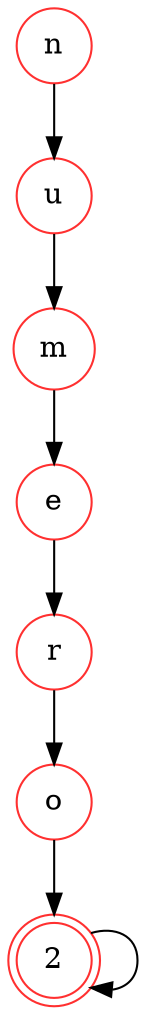digraph {   
    node [shape = doublecircle, color = firebrick1] 2 ;
    node [shape = circle];
    node [color= firebrick1];
    n -> u -> m -> e -> r -> o -> 2 -> 2;	
}